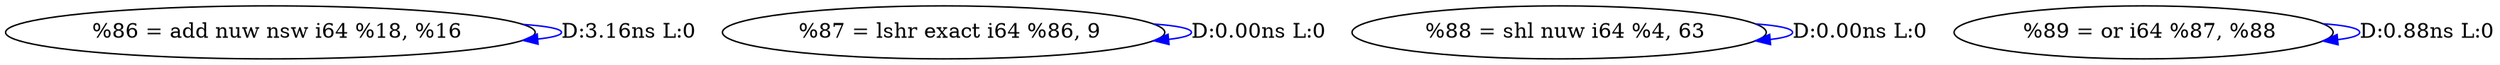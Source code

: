 digraph {
Node0x3953c00[label="  %86 = add nuw nsw i64 %18, %16"];
Node0x3953c00 -> Node0x3953c00[label="D:3.16ns L:0",color=blue];
Node0x3953ce0[label="  %87 = lshr exact i64 %86, 9"];
Node0x3953ce0 -> Node0x3953ce0[label="D:0.00ns L:0",color=blue];
Node0x39574b0[label="  %88 = shl nuw i64 %4, 63"];
Node0x39574b0 -> Node0x39574b0[label="D:0.00ns L:0",color=blue];
Node0x3957590[label="  %89 = or i64 %87, %88"];
Node0x3957590 -> Node0x3957590[label="D:0.88ns L:0",color=blue];
}

